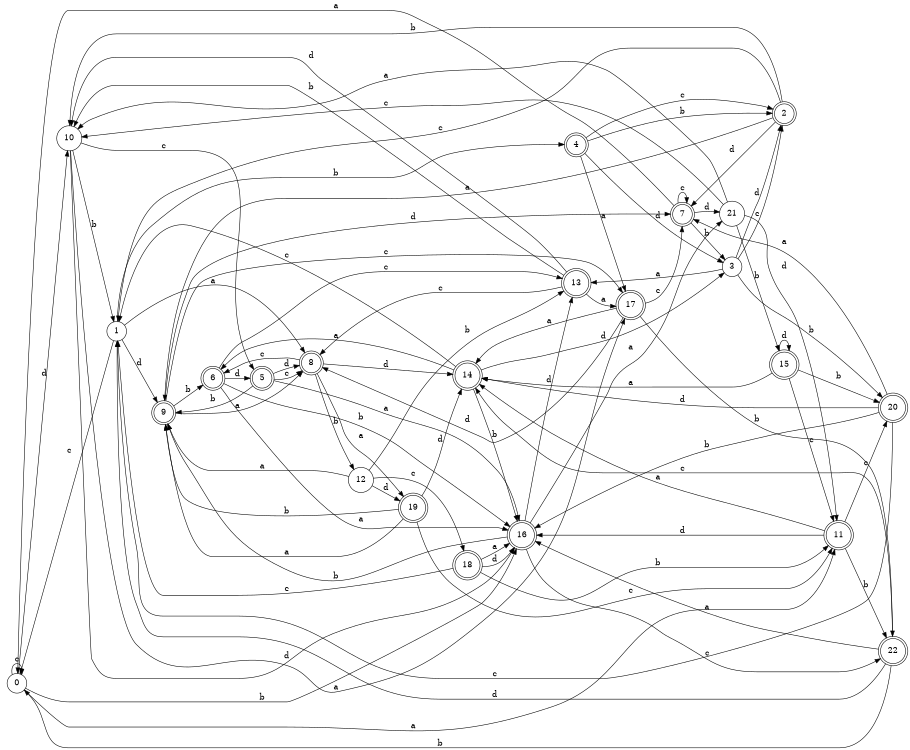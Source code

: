 digraph n19_1 {
__start0 [label="" shape="none"];

rankdir=LR;
size="8,5";

s0 [style="filled", color="black", fillcolor="white" shape="circle", label="0"];
s1 [style="filled", color="black", fillcolor="white" shape="circle", label="1"];
s2 [style="rounded,filled", color="black", fillcolor="white" shape="doublecircle", label="2"];
s3 [style="filled", color="black", fillcolor="white" shape="circle", label="3"];
s4 [style="rounded,filled", color="black", fillcolor="white" shape="doublecircle", label="4"];
s5 [style="rounded,filled", color="black", fillcolor="white" shape="doublecircle", label="5"];
s6 [style="rounded,filled", color="black", fillcolor="white" shape="doublecircle", label="6"];
s7 [style="rounded,filled", color="black", fillcolor="white" shape="doublecircle", label="7"];
s8 [style="rounded,filled", color="black", fillcolor="white" shape="doublecircle", label="8"];
s9 [style="rounded,filled", color="black", fillcolor="white" shape="doublecircle", label="9"];
s10 [style="filled", color="black", fillcolor="white" shape="circle", label="10"];
s11 [style="rounded,filled", color="black", fillcolor="white" shape="doublecircle", label="11"];
s12 [style="filled", color="black", fillcolor="white" shape="circle", label="12"];
s13 [style="rounded,filled", color="black", fillcolor="white" shape="doublecircle", label="13"];
s14 [style="rounded,filled", color="black", fillcolor="white" shape="doublecircle", label="14"];
s15 [style="rounded,filled", color="black", fillcolor="white" shape="doublecircle", label="15"];
s16 [style="rounded,filled", color="black", fillcolor="white" shape="doublecircle", label="16"];
s17 [style="rounded,filled", color="black", fillcolor="white" shape="doublecircle", label="17"];
s18 [style="rounded,filled", color="black", fillcolor="white" shape="doublecircle", label="18"];
s19 [style="rounded,filled", color="black", fillcolor="white" shape="doublecircle", label="19"];
s20 [style="rounded,filled", color="black", fillcolor="white" shape="doublecircle", label="20"];
s21 [style="filled", color="black", fillcolor="white" shape="circle", label="21"];
s22 [style="rounded,filled", color="black", fillcolor="white" shape="doublecircle", label="22"];
s0 -> s11 [label="a"];
s0 -> s16 [label="b"];
s0 -> s0 [label="c"];
s0 -> s10 [label="d"];
s1 -> s8 [label="a"];
s1 -> s4 [label="b"];
s1 -> s0 [label="c"];
s1 -> s9 [label="d"];
s2 -> s9 [label="a"];
s2 -> s10 [label="b"];
s2 -> s1 [label="c"];
s2 -> s7 [label="d"];
s3 -> s13 [label="a"];
s3 -> s20 [label="b"];
s3 -> s2 [label="c"];
s3 -> s2 [label="d"];
s4 -> s17 [label="a"];
s4 -> s2 [label="b"];
s4 -> s2 [label="c"];
s4 -> s3 [label="d"];
s5 -> s16 [label="a"];
s5 -> s9 [label="b"];
s5 -> s8 [label="c"];
s5 -> s8 [label="d"];
s6 -> s16 [label="a"];
s6 -> s16 [label="b"];
s6 -> s13 [label="c"];
s6 -> s5 [label="d"];
s7 -> s0 [label="a"];
s7 -> s3 [label="b"];
s7 -> s7 [label="c"];
s7 -> s21 [label="d"];
s8 -> s19 [label="a"];
s8 -> s12 [label="b"];
s8 -> s6 [label="c"];
s8 -> s14 [label="d"];
s9 -> s8 [label="a"];
s9 -> s6 [label="b"];
s9 -> s17 [label="c"];
s9 -> s7 [label="d"];
s10 -> s17 [label="a"];
s10 -> s1 [label="b"];
s10 -> s5 [label="c"];
s10 -> s16 [label="d"];
s11 -> s14 [label="a"];
s11 -> s22 [label="b"];
s11 -> s20 [label="c"];
s11 -> s16 [label="d"];
s12 -> s9 [label="a"];
s12 -> s13 [label="b"];
s12 -> s18 [label="c"];
s12 -> s19 [label="d"];
s13 -> s17 [label="a"];
s13 -> s10 [label="b"];
s13 -> s8 [label="c"];
s13 -> s10 [label="d"];
s14 -> s6 [label="a"];
s14 -> s16 [label="b"];
s14 -> s1 [label="c"];
s14 -> s3 [label="d"];
s15 -> s14 [label="a"];
s15 -> s20 [label="b"];
s15 -> s11 [label="c"];
s15 -> s15 [label="d"];
s16 -> s21 [label="a"];
s16 -> s9 [label="b"];
s16 -> s22 [label="c"];
s16 -> s13 [label="d"];
s17 -> s14 [label="a"];
s17 -> s22 [label="b"];
s17 -> s7 [label="c"];
s17 -> s8 [label="d"];
s18 -> s16 [label="a"];
s18 -> s11 [label="b"];
s18 -> s1 [label="c"];
s18 -> s16 [label="d"];
s19 -> s9 [label="a"];
s19 -> s9 [label="b"];
s19 -> s11 [label="c"];
s19 -> s14 [label="d"];
s20 -> s7 [label="a"];
s20 -> s16 [label="b"];
s20 -> s1 [label="c"];
s20 -> s14 [label="d"];
s21 -> s10 [label="a"];
s21 -> s15 [label="b"];
s21 -> s10 [label="c"];
s21 -> s11 [label="d"];
s22 -> s16 [label="a"];
s22 -> s0 [label="b"];
s22 -> s14 [label="c"];
s22 -> s1 [label="d"];

}